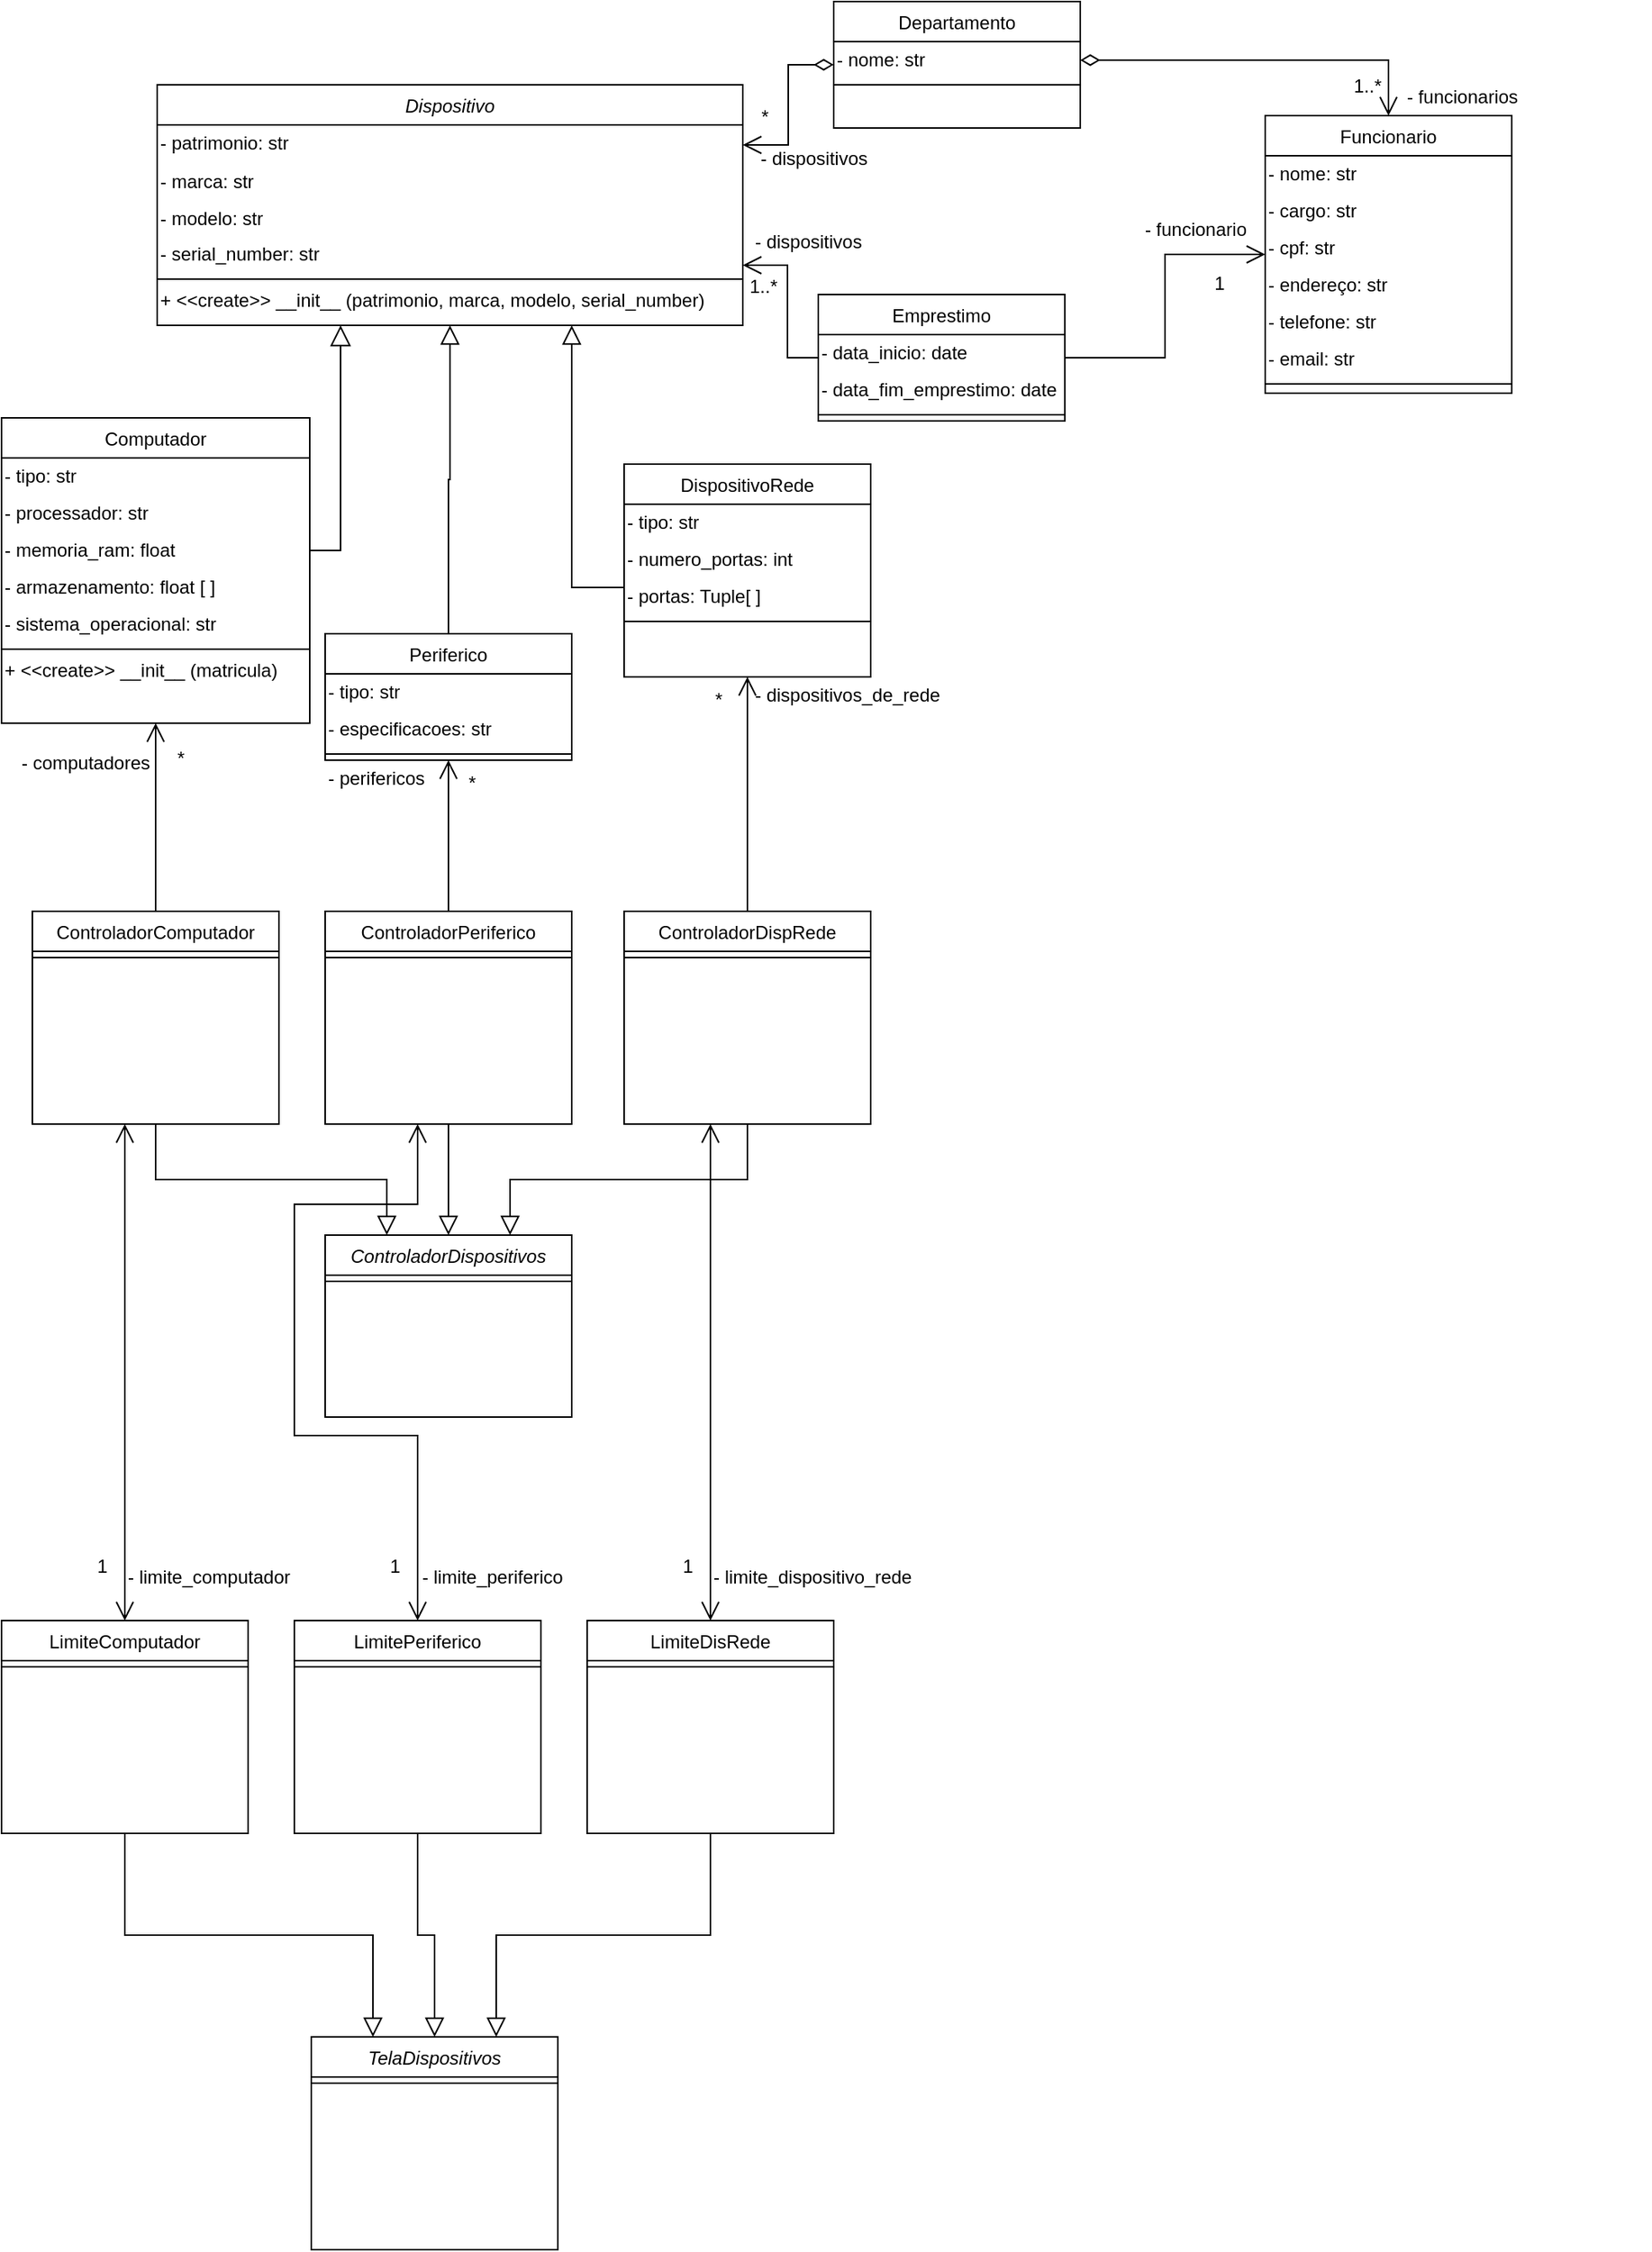 <mxfile version="21.2.1" type="github">
  <diagram id="C5RBs43oDa-KdzZeNtuy" name="Page-1">
    <mxGraphModel dx="1593" dy="779" grid="1" gridSize="10" guides="1" tooltips="1" connect="1" arrows="1" fold="1" page="1" pageScale="1" pageWidth="827" pageHeight="1169" math="0" shadow="0">
      <root>
        <mxCell id="WIyWlLk6GJQsqaUBKTNV-0" />
        <mxCell id="WIyWlLk6GJQsqaUBKTNV-1" parent="WIyWlLk6GJQsqaUBKTNV-0" />
        <mxCell id="NYMDARJwrDoibZUPulRY-10" style="edgeStyle=orthogonalEdgeStyle;orthogonalLoop=1;jettySize=auto;html=1;exitX=1;exitY=0.25;exitDx=0;exitDy=0;endArrow=diamondThin;endFill=0;entryX=0;entryY=0.5;entryDx=0;entryDy=0;startArrow=open;startFill=0;endSize=10;startSize=10;movable=1;resizable=1;rotatable=1;deletable=1;editable=1;locked=0;connectable=1;shadow=0;strokeColor=default;rounded=0;jumpStyle=none;jumpSize=6;strokeWidth=1;" parent="WIyWlLk6GJQsqaUBKTNV-1" source="zkfFHV4jXpPFQw0GAbJ--0" target="NYMDARJwrDoibZUPulRY-5" edge="1">
          <mxGeometry relative="1" as="geometry">
            <mxPoint x="970" y="445" as="targetPoint" />
          </mxGeometry>
        </mxCell>
        <mxCell id="zkfFHV4jXpPFQw0GAbJ--13" value="Periferico" style="swimlane;fontStyle=0;align=center;verticalAlign=top;childLayout=stackLayout;horizontal=1;startSize=26;horizontalStack=0;resizeParent=1;resizeLast=0;collapsible=1;marginBottom=0;rounded=0;shadow=0;strokeWidth=1;" parent="WIyWlLk6GJQsqaUBKTNV-1" vertex="1">
          <mxGeometry x="550" y="720" width="160" height="82" as="geometry">
            <mxRectangle x="340" y="380" width="170" height="26" as="alternateBounds" />
          </mxGeometry>
        </mxCell>
        <mxCell id="NYMDARJwrDoibZUPulRY-45" value="- tipo: str" style="text;html=1;strokeColor=none;fillColor=none;align=left;verticalAlign=middle;whiteSpace=wrap;rounded=0;" parent="zkfFHV4jXpPFQw0GAbJ--13" vertex="1">
          <mxGeometry y="26" width="160" height="24" as="geometry" />
        </mxCell>
        <mxCell id="NYMDARJwrDoibZUPulRY-46" value="- especificacoes: str" style="text;html=1;strokeColor=none;fillColor=none;align=left;verticalAlign=middle;whiteSpace=wrap;rounded=0;" parent="zkfFHV4jXpPFQw0GAbJ--13" vertex="1">
          <mxGeometry y="50" width="160" height="24" as="geometry" />
        </mxCell>
        <mxCell id="zkfFHV4jXpPFQw0GAbJ--15" value="" style="line;html=1;strokeWidth=1;align=left;verticalAlign=middle;spacingTop=-1;spacingLeft=3;spacingRight=3;rotatable=0;labelPosition=right;points=[];portConstraint=eastwest;" parent="zkfFHV4jXpPFQw0GAbJ--13" vertex="1">
          <mxGeometry y="74" width="160" height="8" as="geometry" />
        </mxCell>
        <mxCell id="zkfFHV4jXpPFQw0GAbJ--16" value="" style="endArrow=block;endSize=10;endFill=0;shadow=0;strokeWidth=1;rounded=0;edgeStyle=elbowEdgeStyle;elbow=vertical;entryX=0.5;entryY=1;entryDx=0;entryDy=0;" parent="WIyWlLk6GJQsqaUBKTNV-1" source="zkfFHV4jXpPFQw0GAbJ--13" target="zkfFHV4jXpPFQw0GAbJ--0" edge="1">
          <mxGeometry width="160" relative="1" as="geometry">
            <mxPoint x="540" y="663" as="sourcePoint" />
            <mxPoint x="620" y="510" as="targetPoint" />
          </mxGeometry>
        </mxCell>
        <mxCell id="NYMDARJwrDoibZUPulRY-9" style="edgeStyle=orthogonalEdgeStyle;rounded=0;orthogonalLoop=1;jettySize=auto;html=1;exitX=1;exitY=0.5;exitDx=0;exitDy=0;entryX=0.5;entryY=0;entryDx=0;entryDy=0;endArrow=open;endFill=0;startArrow=diamondThin;startFill=0;endSize=10;startSize=10;" parent="WIyWlLk6GJQsqaUBKTNV-1" source="NYMDARJwrDoibZUPulRY-19" target="NYMDARJwrDoibZUPulRY-7" edge="1">
          <mxGeometry relative="1" as="geometry" />
        </mxCell>
        <mxCell id="NYMDARJwrDoibZUPulRY-5" value="Departamento" style="swimlane;fontStyle=0;align=center;verticalAlign=top;childLayout=stackLayout;horizontal=1;startSize=26;horizontalStack=0;resizeParent=1;resizeLast=0;collapsible=1;marginBottom=0;rounded=0;shadow=0;strokeWidth=1;" parent="WIyWlLk6GJQsqaUBKTNV-1" vertex="1">
          <mxGeometry x="880" y="310" width="160" height="82" as="geometry">
            <mxRectangle x="340" y="380" width="170" height="26" as="alternateBounds" />
          </mxGeometry>
        </mxCell>
        <mxCell id="NYMDARJwrDoibZUPulRY-19" value="- nome: str" style="text;html=1;strokeColor=none;fillColor=none;align=left;verticalAlign=middle;whiteSpace=wrap;rounded=0;" parent="NYMDARJwrDoibZUPulRY-5" vertex="1">
          <mxGeometry y="26" width="160" height="24" as="geometry" />
        </mxCell>
        <mxCell id="NYMDARJwrDoibZUPulRY-6" value="" style="line;html=1;strokeWidth=1;align=left;verticalAlign=middle;spacingTop=-1;spacingLeft=3;spacingRight=3;rotatable=0;labelPosition=right;points=[];portConstraint=eastwest;" parent="NYMDARJwrDoibZUPulRY-5" vertex="1">
          <mxGeometry y="50" width="160" height="8" as="geometry" />
        </mxCell>
        <mxCell id="NYMDARJwrDoibZUPulRY-7" value="Funcionario" style="swimlane;fontStyle=0;align=center;verticalAlign=top;childLayout=stackLayout;horizontal=1;startSize=26;horizontalStack=0;resizeParent=1;resizeLast=0;collapsible=1;marginBottom=0;rounded=0;shadow=0;strokeWidth=1;" parent="WIyWlLk6GJQsqaUBKTNV-1" vertex="1">
          <mxGeometry x="1160" y="384" width="160" height="180" as="geometry">
            <mxRectangle x="340" y="380" width="170" height="26" as="alternateBounds" />
          </mxGeometry>
        </mxCell>
        <mxCell id="NYMDARJwrDoibZUPulRY-22" value="- nome: str" style="text;html=1;strokeColor=none;fillColor=none;align=left;verticalAlign=middle;whiteSpace=wrap;rounded=0;" parent="NYMDARJwrDoibZUPulRY-7" vertex="1">
          <mxGeometry y="26" width="160" height="24" as="geometry" />
        </mxCell>
        <mxCell id="NYMDARJwrDoibZUPulRY-23" value="- cargo: str" style="text;html=1;strokeColor=none;fillColor=none;align=left;verticalAlign=middle;whiteSpace=wrap;rounded=0;" parent="NYMDARJwrDoibZUPulRY-7" vertex="1">
          <mxGeometry y="50" width="160" height="24" as="geometry" />
        </mxCell>
        <mxCell id="NYMDARJwrDoibZUPulRY-24" value="- cpf: str" style="text;html=1;strokeColor=none;fillColor=none;align=left;verticalAlign=middle;whiteSpace=wrap;rounded=0;" parent="NYMDARJwrDoibZUPulRY-7" vertex="1">
          <mxGeometry y="74" width="160" height="24" as="geometry" />
        </mxCell>
        <mxCell id="NYMDARJwrDoibZUPulRY-25" value="- endereço: str" style="text;html=1;strokeColor=none;fillColor=none;align=left;verticalAlign=middle;whiteSpace=wrap;rounded=0;" parent="NYMDARJwrDoibZUPulRY-7" vertex="1">
          <mxGeometry y="98" width="160" height="24" as="geometry" />
        </mxCell>
        <mxCell id="NYMDARJwrDoibZUPulRY-26" value="- telefone: str" style="text;html=1;strokeColor=none;fillColor=none;align=left;verticalAlign=middle;whiteSpace=wrap;rounded=0;" parent="NYMDARJwrDoibZUPulRY-7" vertex="1">
          <mxGeometry y="122" width="160" height="24" as="geometry" />
        </mxCell>
        <mxCell id="NYMDARJwrDoibZUPulRY-27" value="- email: str" style="text;html=1;strokeColor=none;fillColor=none;align=left;verticalAlign=middle;whiteSpace=wrap;rounded=0;" parent="NYMDARJwrDoibZUPulRY-7" vertex="1">
          <mxGeometry y="146" width="160" height="24" as="geometry" />
        </mxCell>
        <mxCell id="NYMDARJwrDoibZUPulRY-8" value="" style="line;html=1;strokeWidth=1;align=left;verticalAlign=middle;spacingTop=-1;spacingLeft=3;spacingRight=3;rotatable=0;labelPosition=right;points=[];portConstraint=eastwest;" parent="NYMDARJwrDoibZUPulRY-7" vertex="1">
          <mxGeometry y="170" width="160" height="8" as="geometry" />
        </mxCell>
        <mxCell id="NYMDARJwrDoibZUPulRY-14" style="edgeStyle=orthogonalEdgeStyle;rounded=0;orthogonalLoop=1;jettySize=auto;html=1;exitX=0;exitY=0.5;exitDx=0;exitDy=0;entryX=1;entryY=0.75;entryDx=0;entryDy=0;endArrow=open;endFill=0;endSize=10;startSize=10;" parent="WIyWlLk6GJQsqaUBKTNV-1" source="NYMDARJwrDoibZUPulRY-12" target="zkfFHV4jXpPFQw0GAbJ--0" edge="1">
          <mxGeometry relative="1" as="geometry">
            <Array as="points">
              <mxPoint x="850" y="541" />
              <mxPoint x="850" y="481" />
            </Array>
          </mxGeometry>
        </mxCell>
        <mxCell id="NYMDARJwrDoibZUPulRY-15" style="edgeStyle=orthogonalEdgeStyle;rounded=0;orthogonalLoop=1;jettySize=auto;html=1;exitX=1;exitY=0.5;exitDx=0;exitDy=0;entryX=0;entryY=0.5;entryDx=0;entryDy=0;endArrow=open;endFill=0;endSize=10;startSize=10;" parent="WIyWlLk6GJQsqaUBKTNV-1" source="NYMDARJwrDoibZUPulRY-12" target="NYMDARJwrDoibZUPulRY-7" edge="1">
          <mxGeometry relative="1" as="geometry" />
        </mxCell>
        <mxCell id="NYMDARJwrDoibZUPulRY-12" value="Emprestimo" style="swimlane;fontStyle=0;align=center;verticalAlign=top;childLayout=stackLayout;horizontal=1;startSize=26;horizontalStack=0;resizeParent=1;resizeLast=0;collapsible=1;marginBottom=0;rounded=0;shadow=0;strokeWidth=1;" parent="WIyWlLk6GJQsqaUBKTNV-1" vertex="1">
          <mxGeometry x="870" y="500" width="160" height="82" as="geometry">
            <mxRectangle x="340" y="380" width="170" height="26" as="alternateBounds" />
          </mxGeometry>
        </mxCell>
        <mxCell id="NYMDARJwrDoibZUPulRY-32" value="- data_inicio: date" style="text;html=1;strokeColor=none;fillColor=none;align=left;verticalAlign=middle;whiteSpace=wrap;rounded=0;spacing=2;" parent="NYMDARJwrDoibZUPulRY-12" vertex="1">
          <mxGeometry y="26" width="160" height="24" as="geometry" />
        </mxCell>
        <mxCell id="NYMDARJwrDoibZUPulRY-33" value="- data_fim_emprestimo: date" style="text;html=1;strokeColor=none;fillColor=none;align=left;verticalAlign=middle;whiteSpace=wrap;rounded=0;spacing=2;" parent="NYMDARJwrDoibZUPulRY-12" vertex="1">
          <mxGeometry y="50" width="160" height="24" as="geometry" />
        </mxCell>
        <mxCell id="NYMDARJwrDoibZUPulRY-13" value="" style="line;html=1;strokeWidth=1;align=left;verticalAlign=middle;spacingTop=-1;spacingLeft=3;spacingRight=3;rotatable=0;labelPosition=right;points=[];portConstraint=eastwest;" parent="NYMDARJwrDoibZUPulRY-12" vertex="1">
          <mxGeometry y="74" width="160" height="8" as="geometry" />
        </mxCell>
        <mxCell id="NYMDARJwrDoibZUPulRY-21" value="- funcionarios" style="text;html=1;strokeColor=none;fillColor=none;align=left;verticalAlign=middle;whiteSpace=wrap;rounded=0;" parent="WIyWlLk6GJQsqaUBKTNV-1" vertex="1">
          <mxGeometry x="1250" y="360" width="160" height="24" as="geometry" />
        </mxCell>
        <mxCell id="NYMDARJwrDoibZUPulRY-28" value="- dispositivos" style="text;html=1;strokeColor=none;fillColor=none;align=left;verticalAlign=middle;whiteSpace=wrap;rounded=0;spacing=2;" parent="WIyWlLk6GJQsqaUBKTNV-1" vertex="1">
          <mxGeometry x="827" y="454" width="86" height="24" as="geometry" />
        </mxCell>
        <mxCell id="NYMDARJwrDoibZUPulRY-30" value="- funcionario" style="text;html=1;strokeColor=none;fillColor=none;align=right;verticalAlign=middle;whiteSpace=wrap;rounded=0;spacing=2;" parent="WIyWlLk6GJQsqaUBKTNV-1" vertex="1">
          <mxGeometry x="990" y="446" width="160" height="24" as="geometry" />
        </mxCell>
        <mxCell id="NYMDARJwrDoibZUPulRY-34" value="Computador" style="swimlane;fontStyle=0;align=center;verticalAlign=top;childLayout=stackLayout;horizontal=1;startSize=26;horizontalStack=0;resizeParent=1;resizeLast=0;collapsible=1;marginBottom=0;rounded=0;shadow=0;strokeWidth=1;" parent="WIyWlLk6GJQsqaUBKTNV-1" vertex="1">
          <mxGeometry x="340" y="580" width="200" height="198" as="geometry">
            <mxRectangle x="230" y="140" width="160" height="26" as="alternateBounds" />
          </mxGeometry>
        </mxCell>
        <mxCell id="NYMDARJwrDoibZUPulRY-53" value="- tipo: str" style="text;html=1;strokeColor=none;fillColor=none;align=left;verticalAlign=middle;whiteSpace=wrap;rounded=0;" parent="NYMDARJwrDoibZUPulRY-34" vertex="1">
          <mxGeometry y="26" width="200" height="24" as="geometry" />
        </mxCell>
        <mxCell id="NYMDARJwrDoibZUPulRY-35" value="- processador: str" style="text;html=1;strokeColor=none;fillColor=none;align=left;verticalAlign=middle;whiteSpace=wrap;rounded=0;" parent="NYMDARJwrDoibZUPulRY-34" vertex="1">
          <mxGeometry y="50" width="200" height="24" as="geometry" />
        </mxCell>
        <mxCell id="NYMDARJwrDoibZUPulRY-36" value="- memoria_ram: float" style="text;html=1;strokeColor=none;fillColor=none;align=left;verticalAlign=middle;whiteSpace=wrap;rounded=0;" parent="NYMDARJwrDoibZUPulRY-34" vertex="1">
          <mxGeometry y="74" width="200" height="24" as="geometry" />
        </mxCell>
        <mxCell id="NYMDARJwrDoibZUPulRY-37" value="- armazenamento: float [ ]" style="text;html=1;strokeColor=none;fillColor=none;align=left;verticalAlign=middle;whiteSpace=wrap;rounded=0;spacing=2;" parent="NYMDARJwrDoibZUPulRY-34" vertex="1">
          <mxGeometry y="98" width="200" height="24" as="geometry" />
        </mxCell>
        <mxCell id="NYMDARJwrDoibZUPulRY-39" value="- sistema_operacional: str" style="text;html=1;strokeColor=none;fillColor=none;align=left;verticalAlign=middle;whiteSpace=wrap;rounded=0;spacing=2;" parent="NYMDARJwrDoibZUPulRY-34" vertex="1">
          <mxGeometry y="122" width="200" height="24" as="geometry" />
        </mxCell>
        <mxCell id="NYMDARJwrDoibZUPulRY-38" value="" style="line;html=1;strokeWidth=1;align=left;verticalAlign=middle;spacingTop=-1;spacingLeft=3;spacingRight=3;rotatable=0;labelPosition=right;points=[];portConstraint=eastwest;" parent="NYMDARJwrDoibZUPulRY-34" vertex="1">
          <mxGeometry y="146" width="200" height="8" as="geometry" />
        </mxCell>
        <mxCell id="6fdoiSY8JXqc6EE2YmAn-54" value="&lt;span&gt;+ &amp;lt;&amp;lt;create&amp;gt;&amp;gt; __init__ (matricula)&lt;/span&gt;" style="text;html=1;strokeColor=none;fillColor=none;align=left;verticalAlign=middle;whiteSpace=wrap;rounded=0;spacing=2;fontStyle=0" vertex="1" parent="NYMDARJwrDoibZUPulRY-34">
          <mxGeometry y="154" width="200" height="20" as="geometry" />
        </mxCell>
        <mxCell id="NYMDARJwrDoibZUPulRY-47" value="DispositivoRede" style="swimlane;fontStyle=0;align=center;verticalAlign=top;childLayout=stackLayout;horizontal=1;startSize=26;horizontalStack=0;resizeParent=1;resizeLast=0;collapsible=1;marginBottom=0;rounded=0;shadow=0;strokeWidth=1;" parent="WIyWlLk6GJQsqaUBKTNV-1" vertex="1">
          <mxGeometry x="744" y="610" width="160" height="138" as="geometry">
            <mxRectangle x="230" y="140" width="160" height="26" as="alternateBounds" />
          </mxGeometry>
        </mxCell>
        <mxCell id="NYMDARJwrDoibZUPulRY-48" value="- tipo: str" style="text;html=1;strokeColor=none;fillColor=none;align=left;verticalAlign=middle;whiteSpace=wrap;rounded=0;" parent="NYMDARJwrDoibZUPulRY-47" vertex="1">
          <mxGeometry y="26" width="160" height="24" as="geometry" />
        </mxCell>
        <mxCell id="NYMDARJwrDoibZUPulRY-49" value="- numero_portas: int" style="text;html=1;strokeColor=none;fillColor=none;align=left;verticalAlign=middle;whiteSpace=wrap;rounded=0;" parent="NYMDARJwrDoibZUPulRY-47" vertex="1">
          <mxGeometry y="50" width="160" height="24" as="geometry" />
        </mxCell>
        <mxCell id="NYMDARJwrDoibZUPulRY-50" value="- portas: Tuple[ ]" style="text;html=1;strokeColor=none;fillColor=none;align=left;verticalAlign=middle;whiteSpace=wrap;rounded=0;spacing=2;" parent="NYMDARJwrDoibZUPulRY-47" vertex="1">
          <mxGeometry y="74" width="160" height="24" as="geometry" />
        </mxCell>
        <mxCell id="NYMDARJwrDoibZUPulRY-52" value="" style="line;html=1;strokeWidth=1;align=left;verticalAlign=middle;spacingTop=-1;spacingLeft=3;spacingRight=3;rotatable=0;labelPosition=right;points=[];portConstraint=eastwest;" parent="NYMDARJwrDoibZUPulRY-47" vertex="1">
          <mxGeometry y="98" width="160" height="8" as="geometry" />
        </mxCell>
        <mxCell id="nvPoZxZMlYjXfIzX_Q3Y-1" value="" style="endArrow=block;endSize=10;endFill=0;shadow=0;strokeWidth=1;rounded=0;edgeStyle=elbowEdgeStyle;elbow=vertical;exitX=0;exitY=0.5;exitDx=0;exitDy=0;" parent="WIyWlLk6GJQsqaUBKTNV-1" source="NYMDARJwrDoibZUPulRY-49" edge="1">
          <mxGeometry width="160" relative="1" as="geometry">
            <mxPoint x="749.5" y="672" as="sourcePoint" />
            <mxPoint x="710" y="520" as="targetPoint" />
            <Array as="points">
              <mxPoint x="710" y="690" />
              <mxPoint x="750" y="630" />
              <mxPoint x="730" y="650" />
            </Array>
          </mxGeometry>
        </mxCell>
        <mxCell id="nvPoZxZMlYjXfIzX_Q3Y-3" style="edgeStyle=orthogonalEdgeStyle;rounded=0;orthogonalLoop=1;jettySize=auto;html=1;exitX=1;exitY=0.5;exitDx=0;exitDy=0;endArrow=block;endFill=0;endSize=11;" parent="WIyWlLk6GJQsqaUBKTNV-1" source="NYMDARJwrDoibZUPulRY-36" edge="1">
          <mxGeometry relative="1" as="geometry">
            <mxPoint x="560" y="520" as="targetPoint" />
            <Array as="points">
              <mxPoint x="560" y="666" />
              <mxPoint x="560" y="520" />
            </Array>
          </mxGeometry>
        </mxCell>
        <mxCell id="nvPoZxZMlYjXfIzX_Q3Y-22" style="edgeStyle=orthogonalEdgeStyle;rounded=0;orthogonalLoop=1;jettySize=auto;html=1;exitX=0.5;exitY=0;exitDx=0;exitDy=0;entryX=0.5;entryY=1;entryDx=0;entryDy=0;endArrow=open;endFill=0;endSize=10;startSize=10;" parent="WIyWlLk6GJQsqaUBKTNV-1" source="nvPoZxZMlYjXfIzX_Q3Y-4" target="zkfFHV4jXpPFQw0GAbJ--13" edge="1">
          <mxGeometry relative="1" as="geometry" />
        </mxCell>
        <mxCell id="6fdoiSY8JXqc6EE2YmAn-33" style="edgeStyle=orthogonalEdgeStyle;rounded=0;orthogonalLoop=1;jettySize=auto;html=1;exitX=0.5;exitY=1;exitDx=0;exitDy=0;entryX=0.5;entryY=0;entryDx=0;entryDy=0;endArrow=block;endFill=0;endSize=10;" edge="1" parent="WIyWlLk6GJQsqaUBKTNV-1" source="nvPoZxZMlYjXfIzX_Q3Y-4" target="nvPoZxZMlYjXfIzX_Q3Y-23">
          <mxGeometry relative="1" as="geometry" />
        </mxCell>
        <mxCell id="nvPoZxZMlYjXfIzX_Q3Y-4" value="ControladorPeriferico" style="swimlane;fontStyle=0;align=center;verticalAlign=top;childLayout=stackLayout;horizontal=1;startSize=26;horizontalStack=0;resizeParent=1;resizeLast=0;collapsible=1;marginBottom=0;rounded=0;shadow=0;strokeWidth=1;" parent="WIyWlLk6GJQsqaUBKTNV-1" vertex="1">
          <mxGeometry x="550" y="900" width="160" height="138" as="geometry">
            <mxRectangle x="230" y="140" width="160" height="26" as="alternateBounds" />
          </mxGeometry>
        </mxCell>
        <mxCell id="nvPoZxZMlYjXfIzX_Q3Y-9" value="" style="line;html=1;strokeWidth=1;align=left;verticalAlign=middle;spacingTop=-1;spacingLeft=3;spacingRight=3;rotatable=0;labelPosition=right;points=[];portConstraint=eastwest;" parent="nvPoZxZMlYjXfIzX_Q3Y-4" vertex="1">
          <mxGeometry y="26" width="160" height="8" as="geometry" />
        </mxCell>
        <mxCell id="nvPoZxZMlYjXfIzX_Q3Y-20" style="edgeStyle=orthogonalEdgeStyle;rounded=0;orthogonalLoop=1;jettySize=auto;html=1;exitX=0.5;exitY=0;exitDx=0;exitDy=0;entryX=0.5;entryY=1;entryDx=0;entryDy=0;endArrow=open;endFill=0;endSize=10;startSize=10;" parent="WIyWlLk6GJQsqaUBKTNV-1" source="nvPoZxZMlYjXfIzX_Q3Y-29" target="NYMDARJwrDoibZUPulRY-34" edge="1">
          <mxGeometry relative="1" as="geometry" />
        </mxCell>
        <mxCell id="nvPoZxZMlYjXfIzX_Q3Y-21" style="edgeStyle=orthogonalEdgeStyle;rounded=0;orthogonalLoop=1;jettySize=auto;html=1;exitX=0.5;exitY=0;exitDx=0;exitDy=0;entryX=0.5;entryY=1;entryDx=0;entryDy=0;endArrow=open;endFill=0;endSize=10;startSize=10;" parent="WIyWlLk6GJQsqaUBKTNV-1" source="nvPoZxZMlYjXfIzX_Q3Y-35" target="NYMDARJwrDoibZUPulRY-47" edge="1">
          <mxGeometry relative="1" as="geometry">
            <mxPoint x="826" y="760" as="targetPoint" />
          </mxGeometry>
        </mxCell>
        <mxCell id="nvPoZxZMlYjXfIzX_Q3Y-23" value="ControladorDispositivos" style="swimlane;fontStyle=2;align=center;verticalAlign=top;childLayout=stackLayout;horizontal=1;startSize=26;horizontalStack=0;resizeParent=1;resizeLast=0;collapsible=1;marginBottom=0;rounded=0;shadow=0;strokeWidth=1;" parent="WIyWlLk6GJQsqaUBKTNV-1" vertex="1">
          <mxGeometry x="550" y="1110" width="160" height="118" as="geometry">
            <mxRectangle x="230" y="140" width="160" height="26" as="alternateBounds" />
          </mxGeometry>
        </mxCell>
        <mxCell id="nvPoZxZMlYjXfIzX_Q3Y-28" value="" style="line;html=1;strokeWidth=1;align=left;verticalAlign=middle;spacingTop=-1;spacingLeft=3;spacingRight=3;rotatable=0;labelPosition=right;points=[];portConstraint=eastwest;" parent="nvPoZxZMlYjXfIzX_Q3Y-23" vertex="1">
          <mxGeometry y="26" width="160" height="8" as="geometry" />
        </mxCell>
        <mxCell id="6fdoiSY8JXqc6EE2YmAn-16" style="edgeStyle=orthogonalEdgeStyle;rounded=0;orthogonalLoop=1;jettySize=auto;html=1;exitX=0.5;exitY=1;exitDx=0;exitDy=0;entryX=0.25;entryY=0;entryDx=0;entryDy=0;endArrow=block;endFill=0;endSize=10;" edge="1" parent="WIyWlLk6GJQsqaUBKTNV-1" source="nvPoZxZMlYjXfIzX_Q3Y-29" target="nvPoZxZMlYjXfIzX_Q3Y-23">
          <mxGeometry relative="1" as="geometry" />
        </mxCell>
        <mxCell id="nvPoZxZMlYjXfIzX_Q3Y-29" value="ControladorComputador&#xa;" style="swimlane;fontStyle=0;align=center;verticalAlign=top;childLayout=stackLayout;horizontal=1;startSize=26;horizontalStack=0;resizeParent=1;resizeLast=0;collapsible=1;marginBottom=0;rounded=0;shadow=0;strokeWidth=1;" parent="WIyWlLk6GJQsqaUBKTNV-1" vertex="1">
          <mxGeometry x="360" y="900" width="160" height="138" as="geometry">
            <mxRectangle x="230" y="140" width="160" height="26" as="alternateBounds" />
          </mxGeometry>
        </mxCell>
        <mxCell id="nvPoZxZMlYjXfIzX_Q3Y-34" value="" style="line;html=1;strokeWidth=1;align=left;verticalAlign=middle;spacingTop=-1;spacingLeft=3;spacingRight=3;rotatable=0;labelPosition=right;points=[];portConstraint=eastwest;" parent="nvPoZxZMlYjXfIzX_Q3Y-29" vertex="1">
          <mxGeometry y="26" width="160" height="8" as="geometry" />
        </mxCell>
        <mxCell id="6fdoiSY8JXqc6EE2YmAn-34" style="edgeStyle=orthogonalEdgeStyle;rounded=0;orthogonalLoop=1;jettySize=auto;html=1;exitX=0.5;exitY=1;exitDx=0;exitDy=0;entryX=0.75;entryY=0;entryDx=0;entryDy=0;endSize=10;endArrow=block;endFill=0;" edge="1" parent="WIyWlLk6GJQsqaUBKTNV-1" source="nvPoZxZMlYjXfIzX_Q3Y-35" target="nvPoZxZMlYjXfIzX_Q3Y-23">
          <mxGeometry relative="1" as="geometry" />
        </mxCell>
        <mxCell id="nvPoZxZMlYjXfIzX_Q3Y-35" value="ControladorDispRede" style="swimlane;fontStyle=0;align=center;verticalAlign=top;childLayout=stackLayout;horizontal=1;startSize=26;horizontalStack=0;resizeParent=1;resizeLast=0;collapsible=1;marginBottom=0;rounded=0;shadow=0;strokeWidth=1;" parent="WIyWlLk6GJQsqaUBKTNV-1" vertex="1">
          <mxGeometry x="744" y="900" width="160" height="138" as="geometry">
            <mxRectangle x="230" y="140" width="160" height="26" as="alternateBounds" />
          </mxGeometry>
        </mxCell>
        <mxCell id="nvPoZxZMlYjXfIzX_Q3Y-40" value="" style="line;html=1;strokeWidth=1;align=left;verticalAlign=middle;spacingTop=-1;spacingLeft=3;spacingRight=3;rotatable=0;labelPosition=right;points=[];portConstraint=eastwest;" parent="nvPoZxZMlYjXfIzX_Q3Y-35" vertex="1">
          <mxGeometry y="26" width="160" height="8" as="geometry" />
        </mxCell>
        <mxCell id="6fdoiSY8JXqc6EE2YmAn-3" value="- computadores" style="text;html=1;strokeColor=none;fillColor=none;align=left;verticalAlign=middle;whiteSpace=wrap;rounded=0;spacing=2;" vertex="1" parent="WIyWlLk6GJQsqaUBKTNV-1">
          <mxGeometry x="351" y="792" width="90" height="24" as="geometry" />
        </mxCell>
        <mxCell id="6fdoiSY8JXqc6EE2YmAn-4" value="- perifericos" style="text;html=1;strokeColor=none;fillColor=none;align=left;verticalAlign=middle;whiteSpace=wrap;rounded=0;spacing=2;" vertex="1" parent="WIyWlLk6GJQsqaUBKTNV-1">
          <mxGeometry x="550" y="802" width="86" height="24" as="geometry" />
        </mxCell>
        <mxCell id="6fdoiSY8JXqc6EE2YmAn-5" value="- dispositivos_de_rede" style="text;html=1;strokeColor=none;fillColor=none;align=left;verticalAlign=middle;whiteSpace=wrap;rounded=0;spacing=2;" vertex="1" parent="WIyWlLk6GJQsqaUBKTNV-1">
          <mxGeometry x="827" y="748" width="129" height="24" as="geometry" />
        </mxCell>
        <mxCell id="6fdoiSY8JXqc6EE2YmAn-7" value="*" style="text;html=1;align=center;verticalAlign=middle;resizable=0;points=[];autosize=1;strokeColor=none;fillColor=none;" vertex="1" parent="WIyWlLk6GJQsqaUBKTNV-1">
          <mxGeometry x="441" y="786" width="30" height="30" as="geometry" />
        </mxCell>
        <mxCell id="6fdoiSY8JXqc6EE2YmAn-9" value="*" style="text;html=1;align=center;verticalAlign=middle;resizable=0;points=[];autosize=1;strokeColor=none;fillColor=none;" vertex="1" parent="WIyWlLk6GJQsqaUBKTNV-1">
          <mxGeometry x="630" y="802" width="30" height="30" as="geometry" />
        </mxCell>
        <mxCell id="6fdoiSY8JXqc6EE2YmAn-10" value="*" style="text;html=1;align=center;verticalAlign=middle;resizable=0;points=[];autosize=1;strokeColor=none;fillColor=none;" vertex="1" parent="WIyWlLk6GJQsqaUBKTNV-1">
          <mxGeometry x="790" y="748" width="30" height="30" as="geometry" />
        </mxCell>
        <mxCell id="6fdoiSY8JXqc6EE2YmAn-12" value="1..*" style="text;html=1;align=center;verticalAlign=middle;resizable=0;points=[];autosize=1;strokeColor=none;fillColor=none;" vertex="1" parent="WIyWlLk6GJQsqaUBKTNV-1">
          <mxGeometry x="1206" y="350" width="40" height="30" as="geometry" />
        </mxCell>
        <mxCell id="6fdoiSY8JXqc6EE2YmAn-14" value="1" style="text;html=1;align=center;verticalAlign=middle;resizable=0;points=[];autosize=1;strokeColor=none;fillColor=none;" vertex="1" parent="WIyWlLk6GJQsqaUBKTNV-1">
          <mxGeometry x="1115" y="478" width="30" height="30" as="geometry" />
        </mxCell>
        <mxCell id="6fdoiSY8JXqc6EE2YmAn-18" value="TelaDispositivos" style="swimlane;fontStyle=2;align=center;verticalAlign=top;childLayout=stackLayout;horizontal=1;startSize=26;horizontalStack=0;resizeParent=1;resizeLast=0;collapsible=1;marginBottom=0;rounded=0;shadow=0;strokeWidth=1;" vertex="1" parent="WIyWlLk6GJQsqaUBKTNV-1">
          <mxGeometry x="541" y="1630" width="160" height="138" as="geometry">
            <mxRectangle x="230" y="140" width="160" height="26" as="alternateBounds" />
          </mxGeometry>
        </mxCell>
        <mxCell id="6fdoiSY8JXqc6EE2YmAn-19" value="" style="line;html=1;strokeWidth=1;align=left;verticalAlign=middle;spacingTop=-1;spacingLeft=3;spacingRight=3;rotatable=0;labelPosition=right;points=[];portConstraint=eastwest;" vertex="1" parent="6fdoiSY8JXqc6EE2YmAn-18">
          <mxGeometry y="26" width="160" height="8" as="geometry" />
        </mxCell>
        <mxCell id="6fdoiSY8JXqc6EE2YmAn-28" style="edgeStyle=orthogonalEdgeStyle;rounded=0;orthogonalLoop=1;jettySize=auto;html=1;exitX=0.5;exitY=1;exitDx=0;exitDy=0;entryX=0.25;entryY=0;entryDx=0;entryDy=0;endSize=10;endArrow=block;endFill=0;" edge="1" parent="WIyWlLk6GJQsqaUBKTNV-1" source="6fdoiSY8JXqc6EE2YmAn-21" target="6fdoiSY8JXqc6EE2YmAn-18">
          <mxGeometry relative="1" as="geometry" />
        </mxCell>
        <mxCell id="6fdoiSY8JXqc6EE2YmAn-37" style="edgeStyle=orthogonalEdgeStyle;rounded=0;orthogonalLoop=1;jettySize=auto;html=1;exitX=0.5;exitY=0;exitDx=0;exitDy=0;endSize=10;endArrow=open;endFill=0;startArrow=open;startFill=0;startSize=10;" edge="1" parent="WIyWlLk6GJQsqaUBKTNV-1" source="6fdoiSY8JXqc6EE2YmAn-21">
          <mxGeometry relative="1" as="geometry">
            <mxPoint x="420" y="1038" as="targetPoint" />
          </mxGeometry>
        </mxCell>
        <mxCell id="6fdoiSY8JXqc6EE2YmAn-21" value="LimiteComputador" style="swimlane;fontStyle=0;align=center;verticalAlign=top;childLayout=stackLayout;horizontal=1;startSize=26;horizontalStack=0;resizeParent=1;resizeLast=0;collapsible=1;marginBottom=0;rounded=0;shadow=0;strokeWidth=1;" vertex="1" parent="WIyWlLk6GJQsqaUBKTNV-1">
          <mxGeometry x="340" y="1360" width="160" height="138" as="geometry">
            <mxRectangle x="230" y="140" width="160" height="26" as="alternateBounds" />
          </mxGeometry>
        </mxCell>
        <mxCell id="6fdoiSY8JXqc6EE2YmAn-22" value="" style="line;html=1;strokeWidth=1;align=left;verticalAlign=middle;spacingTop=-1;spacingLeft=3;spacingRight=3;rotatable=0;labelPosition=right;points=[];portConstraint=eastwest;" vertex="1" parent="6fdoiSY8JXqc6EE2YmAn-21">
          <mxGeometry y="26" width="160" height="8" as="geometry" />
        </mxCell>
        <mxCell id="6fdoiSY8JXqc6EE2YmAn-35" style="edgeStyle=orthogonalEdgeStyle;rounded=0;orthogonalLoop=1;jettySize=auto;html=1;exitX=0.5;exitY=1;exitDx=0;exitDy=0;entryX=0.5;entryY=0;entryDx=0;entryDy=0;endSize=10;endArrow=block;endFill=0;" edge="1" parent="WIyWlLk6GJQsqaUBKTNV-1" source="6fdoiSY8JXqc6EE2YmAn-23" target="6fdoiSY8JXqc6EE2YmAn-18">
          <mxGeometry relative="1" as="geometry" />
        </mxCell>
        <mxCell id="6fdoiSY8JXqc6EE2YmAn-39" style="edgeStyle=orthogonalEdgeStyle;rounded=0;orthogonalLoop=1;jettySize=auto;html=1;exitX=0.5;exitY=0;exitDx=0;exitDy=0;endArrow=open;endFill=0;startArrow=open;startFill=0;endSize=10;startSize=10;" edge="1" parent="WIyWlLk6GJQsqaUBKTNV-1" source="6fdoiSY8JXqc6EE2YmAn-23">
          <mxGeometry relative="1" as="geometry">
            <mxPoint x="610" y="1038" as="targetPoint" />
            <Array as="points">
              <mxPoint x="610" y="1240" />
              <mxPoint x="530" y="1240" />
              <mxPoint x="530" y="1090" />
              <mxPoint x="610" y="1090" />
            </Array>
          </mxGeometry>
        </mxCell>
        <mxCell id="6fdoiSY8JXqc6EE2YmAn-23" value="LimitePeriferico" style="swimlane;fontStyle=0;align=center;verticalAlign=top;childLayout=stackLayout;horizontal=1;startSize=26;horizontalStack=0;resizeParent=1;resizeLast=0;collapsible=1;marginBottom=0;rounded=0;shadow=0;strokeWidth=1;" vertex="1" parent="WIyWlLk6GJQsqaUBKTNV-1">
          <mxGeometry x="530" y="1360" width="160" height="138" as="geometry">
            <mxRectangle x="230" y="140" width="160" height="26" as="alternateBounds" />
          </mxGeometry>
        </mxCell>
        <mxCell id="6fdoiSY8JXqc6EE2YmAn-24" value="" style="line;html=1;strokeWidth=1;align=left;verticalAlign=middle;spacingTop=-1;spacingLeft=3;spacingRight=3;rotatable=0;labelPosition=right;points=[];portConstraint=eastwest;" vertex="1" parent="6fdoiSY8JXqc6EE2YmAn-23">
          <mxGeometry y="26" width="160" height="8" as="geometry" />
        </mxCell>
        <mxCell id="6fdoiSY8JXqc6EE2YmAn-36" style="edgeStyle=orthogonalEdgeStyle;rounded=0;orthogonalLoop=1;jettySize=auto;html=1;exitX=0.5;exitY=1;exitDx=0;exitDy=0;entryX=0.75;entryY=0;entryDx=0;entryDy=0;endSize=10;endArrow=block;endFill=0;" edge="1" parent="WIyWlLk6GJQsqaUBKTNV-1" source="6fdoiSY8JXqc6EE2YmAn-25" target="6fdoiSY8JXqc6EE2YmAn-18">
          <mxGeometry relative="1" as="geometry" />
        </mxCell>
        <mxCell id="6fdoiSY8JXqc6EE2YmAn-40" style="edgeStyle=orthogonalEdgeStyle;rounded=0;orthogonalLoop=1;jettySize=auto;html=1;exitX=0.5;exitY=0;exitDx=0;exitDy=0;endArrow=open;endFill=0;startArrow=open;startFill=0;endSize=10;startSize=10;" edge="1" parent="WIyWlLk6GJQsqaUBKTNV-1" source="6fdoiSY8JXqc6EE2YmAn-25">
          <mxGeometry relative="1" as="geometry">
            <mxPoint x="800" y="1038" as="targetPoint" />
          </mxGeometry>
        </mxCell>
        <mxCell id="6fdoiSY8JXqc6EE2YmAn-25" value="LimiteDisRede" style="swimlane;fontStyle=0;align=center;verticalAlign=top;childLayout=stackLayout;horizontal=1;startSize=26;horizontalStack=0;resizeParent=1;resizeLast=0;collapsible=1;marginBottom=0;rounded=0;shadow=0;strokeWidth=1;" vertex="1" parent="WIyWlLk6GJQsqaUBKTNV-1">
          <mxGeometry x="720" y="1360" width="160" height="138" as="geometry">
            <mxRectangle x="230" y="140" width="160" height="26" as="alternateBounds" />
          </mxGeometry>
        </mxCell>
        <mxCell id="6fdoiSY8JXqc6EE2YmAn-26" value="" style="line;html=1;strokeWidth=1;align=left;verticalAlign=middle;spacingTop=-1;spacingLeft=3;spacingRight=3;rotatable=0;labelPosition=right;points=[];portConstraint=eastwest;" vertex="1" parent="6fdoiSY8JXqc6EE2YmAn-25">
          <mxGeometry y="26" width="160" height="8" as="geometry" />
        </mxCell>
        <mxCell id="6fdoiSY8JXqc6EE2YmAn-42" value="- limite_computador" style="text;html=1;strokeColor=none;fillColor=none;align=left;verticalAlign=middle;whiteSpace=wrap;rounded=0;spacing=2;" vertex="1" parent="WIyWlLk6GJQsqaUBKTNV-1">
          <mxGeometry x="420" y="1320" width="110" height="24" as="geometry" />
        </mxCell>
        <mxCell id="6fdoiSY8JXqc6EE2YmAn-43" value="- limite_periferico" style="text;html=1;strokeColor=none;fillColor=none;align=left;verticalAlign=middle;whiteSpace=wrap;rounded=0;spacing=2;" vertex="1" parent="WIyWlLk6GJQsqaUBKTNV-1">
          <mxGeometry x="611" y="1320" width="99" height="24" as="geometry" />
        </mxCell>
        <mxCell id="6fdoiSY8JXqc6EE2YmAn-44" value="- limite_dispositivo_rede" style="text;html=1;strokeColor=none;fillColor=none;align=left;verticalAlign=middle;whiteSpace=wrap;rounded=0;spacing=2;" vertex="1" parent="WIyWlLk6GJQsqaUBKTNV-1">
          <mxGeometry x="800" y="1320" width="140" height="24" as="geometry" />
        </mxCell>
        <mxCell id="6fdoiSY8JXqc6EE2YmAn-46" value="1" style="text;html=1;align=center;verticalAlign=middle;resizable=0;points=[];autosize=1;strokeColor=none;fillColor=none;" vertex="1" parent="WIyWlLk6GJQsqaUBKTNV-1">
          <mxGeometry x="390" y="1310" width="30" height="30" as="geometry" />
        </mxCell>
        <mxCell id="6fdoiSY8JXqc6EE2YmAn-47" value="1" style="text;html=1;align=center;verticalAlign=middle;resizable=0;points=[];autosize=1;strokeColor=none;fillColor=none;" vertex="1" parent="WIyWlLk6GJQsqaUBKTNV-1">
          <mxGeometry x="580" y="1310" width="30" height="30" as="geometry" />
        </mxCell>
        <mxCell id="6fdoiSY8JXqc6EE2YmAn-48" value="1" style="text;html=1;align=center;verticalAlign=middle;resizable=0;points=[];autosize=1;strokeColor=none;fillColor=none;" vertex="1" parent="WIyWlLk6GJQsqaUBKTNV-1">
          <mxGeometry x="770" y="1310" width="30" height="30" as="geometry" />
        </mxCell>
        <mxCell id="NYMDARJwrDoibZUPulRY-31" value="&lt;font color=&quot;#000000&quot;&gt;- dispositivos&lt;/font&gt;" style="text;html=1;strokeColor=none;fillColor=none;align=right;verticalAlign=middle;whiteSpace=wrap;rounded=0;spacing=2;fontColor=#FF5E36;" parent="WIyWlLk6GJQsqaUBKTNV-1" vertex="1">
          <mxGeometry x="824" y="400" width="80" height="24" as="geometry" />
        </mxCell>
        <mxCell id="zkfFHV4jXpPFQw0GAbJ--0" value="Dispositivo" style="swimlane;fontStyle=2;align=center;verticalAlign=top;childLayout=stackLayout;horizontal=1;startSize=26;horizontalStack=0;resizeParent=1;resizeLast=0;collapsible=1;marginBottom=0;rounded=0;shadow=0;strokeWidth=1;" parent="WIyWlLk6GJQsqaUBKTNV-1" vertex="1">
          <mxGeometry x="441" y="364" width="380" height="156" as="geometry">
            <mxRectangle x="230" y="140" width="160" height="26" as="alternateBounds" />
          </mxGeometry>
        </mxCell>
        <mxCell id="NYMDARJwrDoibZUPulRY-16" value="&lt;span&gt;- patrimonio: str&lt;/span&gt;" style="text;html=1;strokeColor=none;fillColor=none;align=left;verticalAlign=middle;whiteSpace=wrap;rounded=0;fontStyle=0" parent="zkfFHV4jXpPFQw0GAbJ--0" vertex="1">
          <mxGeometry y="26" width="380" height="24" as="geometry" />
        </mxCell>
        <mxCell id="NYMDARJwrDoibZUPulRY-18" value="&lt;span&gt;- marca: str&lt;/span&gt;" style="text;html=1;strokeColor=none;fillColor=none;align=left;verticalAlign=middle;whiteSpace=wrap;rounded=0;spacing=2;fontStyle=0" parent="zkfFHV4jXpPFQw0GAbJ--0" vertex="1">
          <mxGeometry y="50" width="380" height="26" as="geometry" />
        </mxCell>
        <mxCell id="NYMDARJwrDoibZUPulRY-41" value="&lt;span&gt;- modelo: str&lt;/span&gt;" style="text;html=1;strokeColor=none;fillColor=none;align=left;verticalAlign=middle;whiteSpace=wrap;rounded=0;spacing=2;fontStyle=0" parent="zkfFHV4jXpPFQw0GAbJ--0" vertex="1">
          <mxGeometry y="76" width="380" height="22" as="geometry" />
        </mxCell>
        <mxCell id="NYMDARJwrDoibZUPulRY-17" value="&lt;span&gt;- serial_number: str&lt;/span&gt;" style="text;html=1;strokeColor=none;fillColor=none;align=left;verticalAlign=middle;whiteSpace=wrap;rounded=0;fontStyle=0" parent="zkfFHV4jXpPFQw0GAbJ--0" vertex="1">
          <mxGeometry y="98" width="380" height="24" as="geometry" />
        </mxCell>
        <mxCell id="zkfFHV4jXpPFQw0GAbJ--4" value="" style="line;html=1;strokeWidth=1;align=left;verticalAlign=middle;spacingTop=-1;spacingLeft=3;spacingRight=3;rotatable=0;labelPosition=right;points=[];portConstraint=eastwest;" parent="zkfFHV4jXpPFQw0GAbJ--0" vertex="1">
          <mxGeometry y="122" width="380" height="8" as="geometry" />
        </mxCell>
        <mxCell id="6fdoiSY8JXqc6EE2YmAn-51" value="&lt;span&gt;+ &amp;lt;&amp;lt;create&amp;gt;&amp;gt; __init__ (patrimonio, marca, modelo, serial_number)&lt;/span&gt;" style="text;html=1;strokeColor=none;fillColor=none;align=left;verticalAlign=middle;whiteSpace=wrap;rounded=0;spacing=2;fontStyle=0" vertex="1" parent="zkfFHV4jXpPFQw0GAbJ--0">
          <mxGeometry y="130" width="380" height="20" as="geometry" />
        </mxCell>
        <mxCell id="6fdoiSY8JXqc6EE2YmAn-11" value="*" style="text;html=1;align=center;verticalAlign=middle;resizable=0;points=[];autosize=1;strokeColor=none;fillColor=none;" vertex="1" parent="WIyWlLk6GJQsqaUBKTNV-1">
          <mxGeometry x="820" y="370" width="30" height="30" as="geometry" />
        </mxCell>
        <mxCell id="6fdoiSY8JXqc6EE2YmAn-13" value="1..*" style="text;html=1;align=center;verticalAlign=middle;resizable=0;points=[];autosize=1;strokeColor=none;fillColor=none;" vertex="1" parent="WIyWlLk6GJQsqaUBKTNV-1">
          <mxGeometry x="814" y="480" width="40" height="30" as="geometry" />
        </mxCell>
      </root>
    </mxGraphModel>
  </diagram>
</mxfile>

